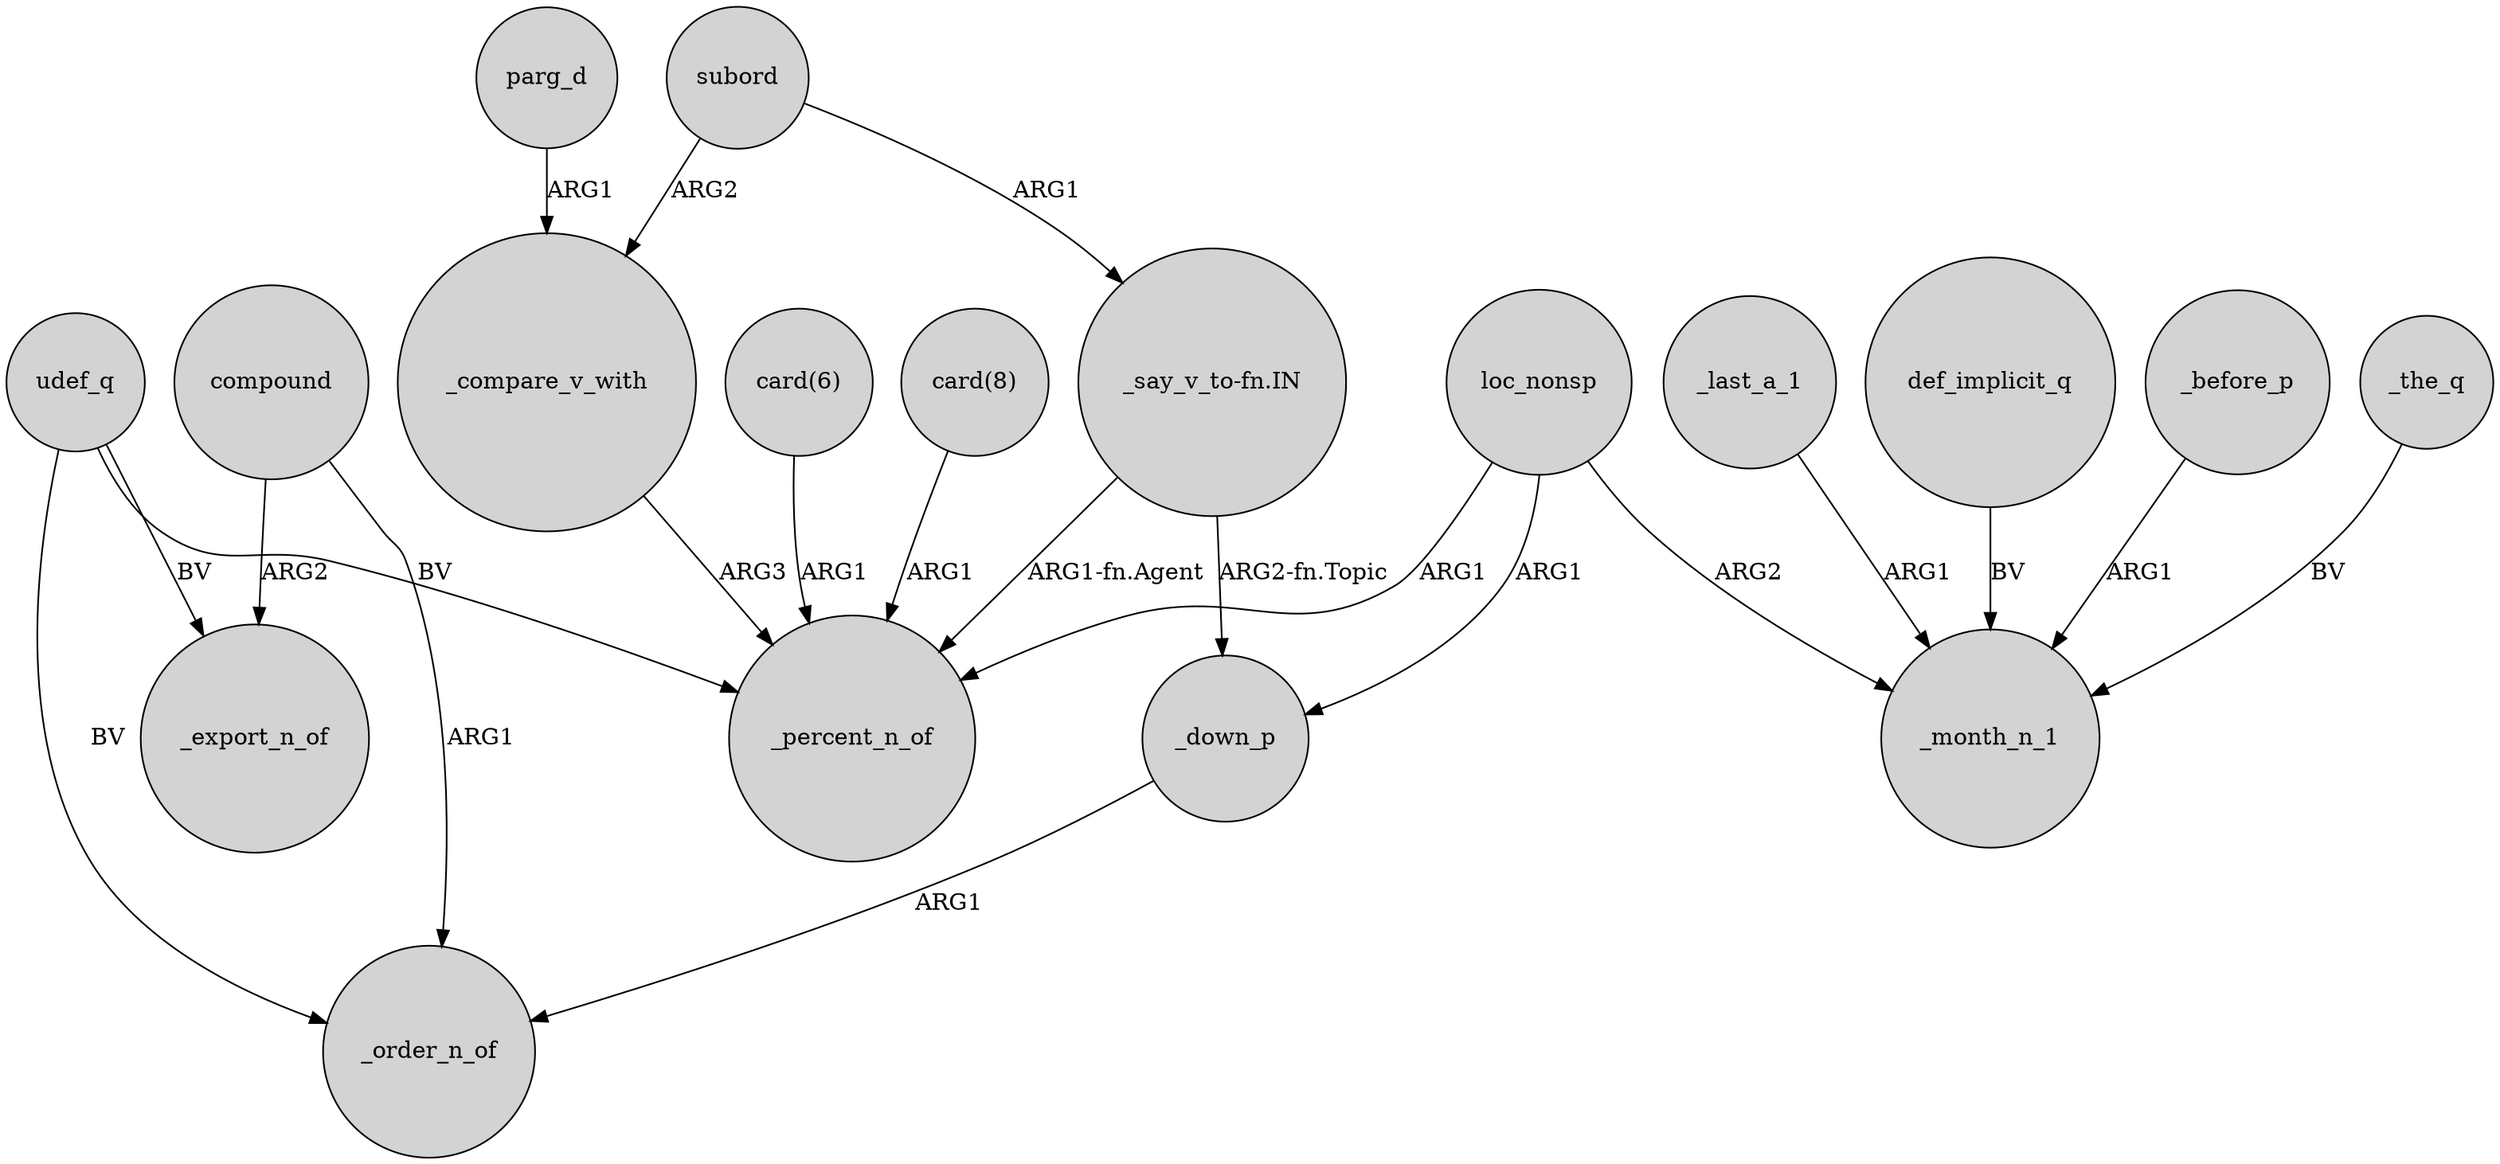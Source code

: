 digraph {
	node [shape=circle style=filled]
	_compare_v_with -> _percent_n_of [label=ARG3]
	loc_nonsp -> _down_p [label=ARG1]
	def_implicit_q -> _month_n_1 [label=BV]
	udef_q -> _order_n_of [label=BV]
	_before_p -> _month_n_1 [label=ARG1]
	parg_d -> _compare_v_with [label=ARG1]
	subord -> "_say_v_to-fn.IN" [label=ARG1]
	loc_nonsp -> _percent_n_of [label=ARG1]
	"card(6)" -> _percent_n_of [label=ARG1]
	_down_p -> _order_n_of [label=ARG1]
	"_say_v_to-fn.IN" -> _percent_n_of [label="ARG1-fn.Agent"]
	_the_q -> _month_n_1 [label=BV]
	compound -> _order_n_of [label=ARG1]
	udef_q -> _export_n_of [label=BV]
	subord -> _compare_v_with [label=ARG2]
	_last_a_1 -> _month_n_1 [label=ARG1]
	"card(8)" -> _percent_n_of [label=ARG1]
	udef_q -> _percent_n_of [label=BV]
	loc_nonsp -> _month_n_1 [label=ARG2]
	"_say_v_to-fn.IN" -> _down_p [label="ARG2-fn.Topic"]
	compound -> _export_n_of [label=ARG2]
}
